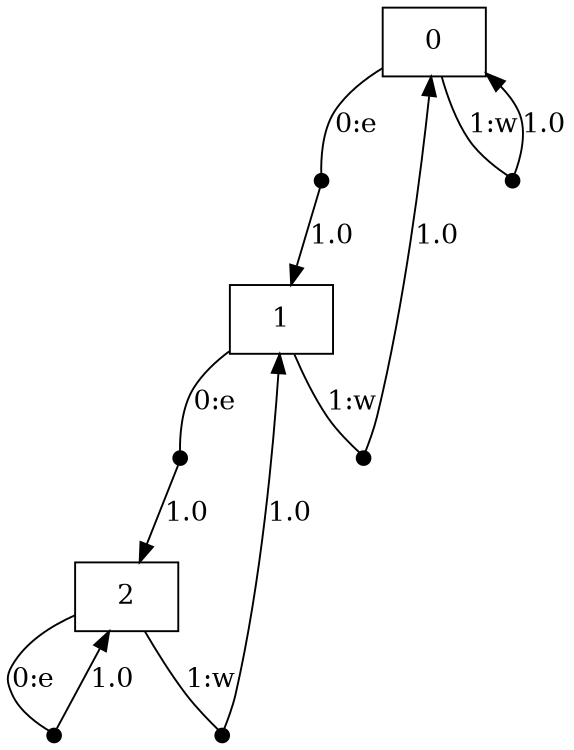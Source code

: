 digraph MDP {
size="8,5"
node [shape=box];
0 -> n0_0 [ arrowhead=none,label="0:e" ];
n0_0 [ shape=point,width=0.1,height=0.1,label="" ];
n0_0 -> 1 [ label="1.0" ];
0 -> n0_1 [ arrowhead=none,label="1:w" ];
n0_1 [ shape=point,width=0.1,height=0.1,label="" ];
n0_1 -> 0 [ label="1.0" ];
1 -> n1_0 [ arrowhead=none,label="0:e" ];
n1_0 [ shape=point,width=0.1,height=0.1,label="" ];
n1_0 -> 2 [ label="1.0" ];
1 -> n1_1 [ arrowhead=none,label="1:w" ];
n1_1 [ shape=point,width=0.1,height=0.1,label="" ];
n1_1 -> 0 [ label="1.0" ];
2 -> n2_0 [ arrowhead=none,label="0:e" ];
n2_0 [ shape=point,width=0.1,height=0.1,label="" ];
n2_0 -> 2 [ label="1.0" ];
2 -> n2_1 [ arrowhead=none,label="1:w" ];
n2_1 [ shape=point,width=0.1,height=0.1,label="" ];
n2_1 -> 1 [ label="1.0" ];
}
